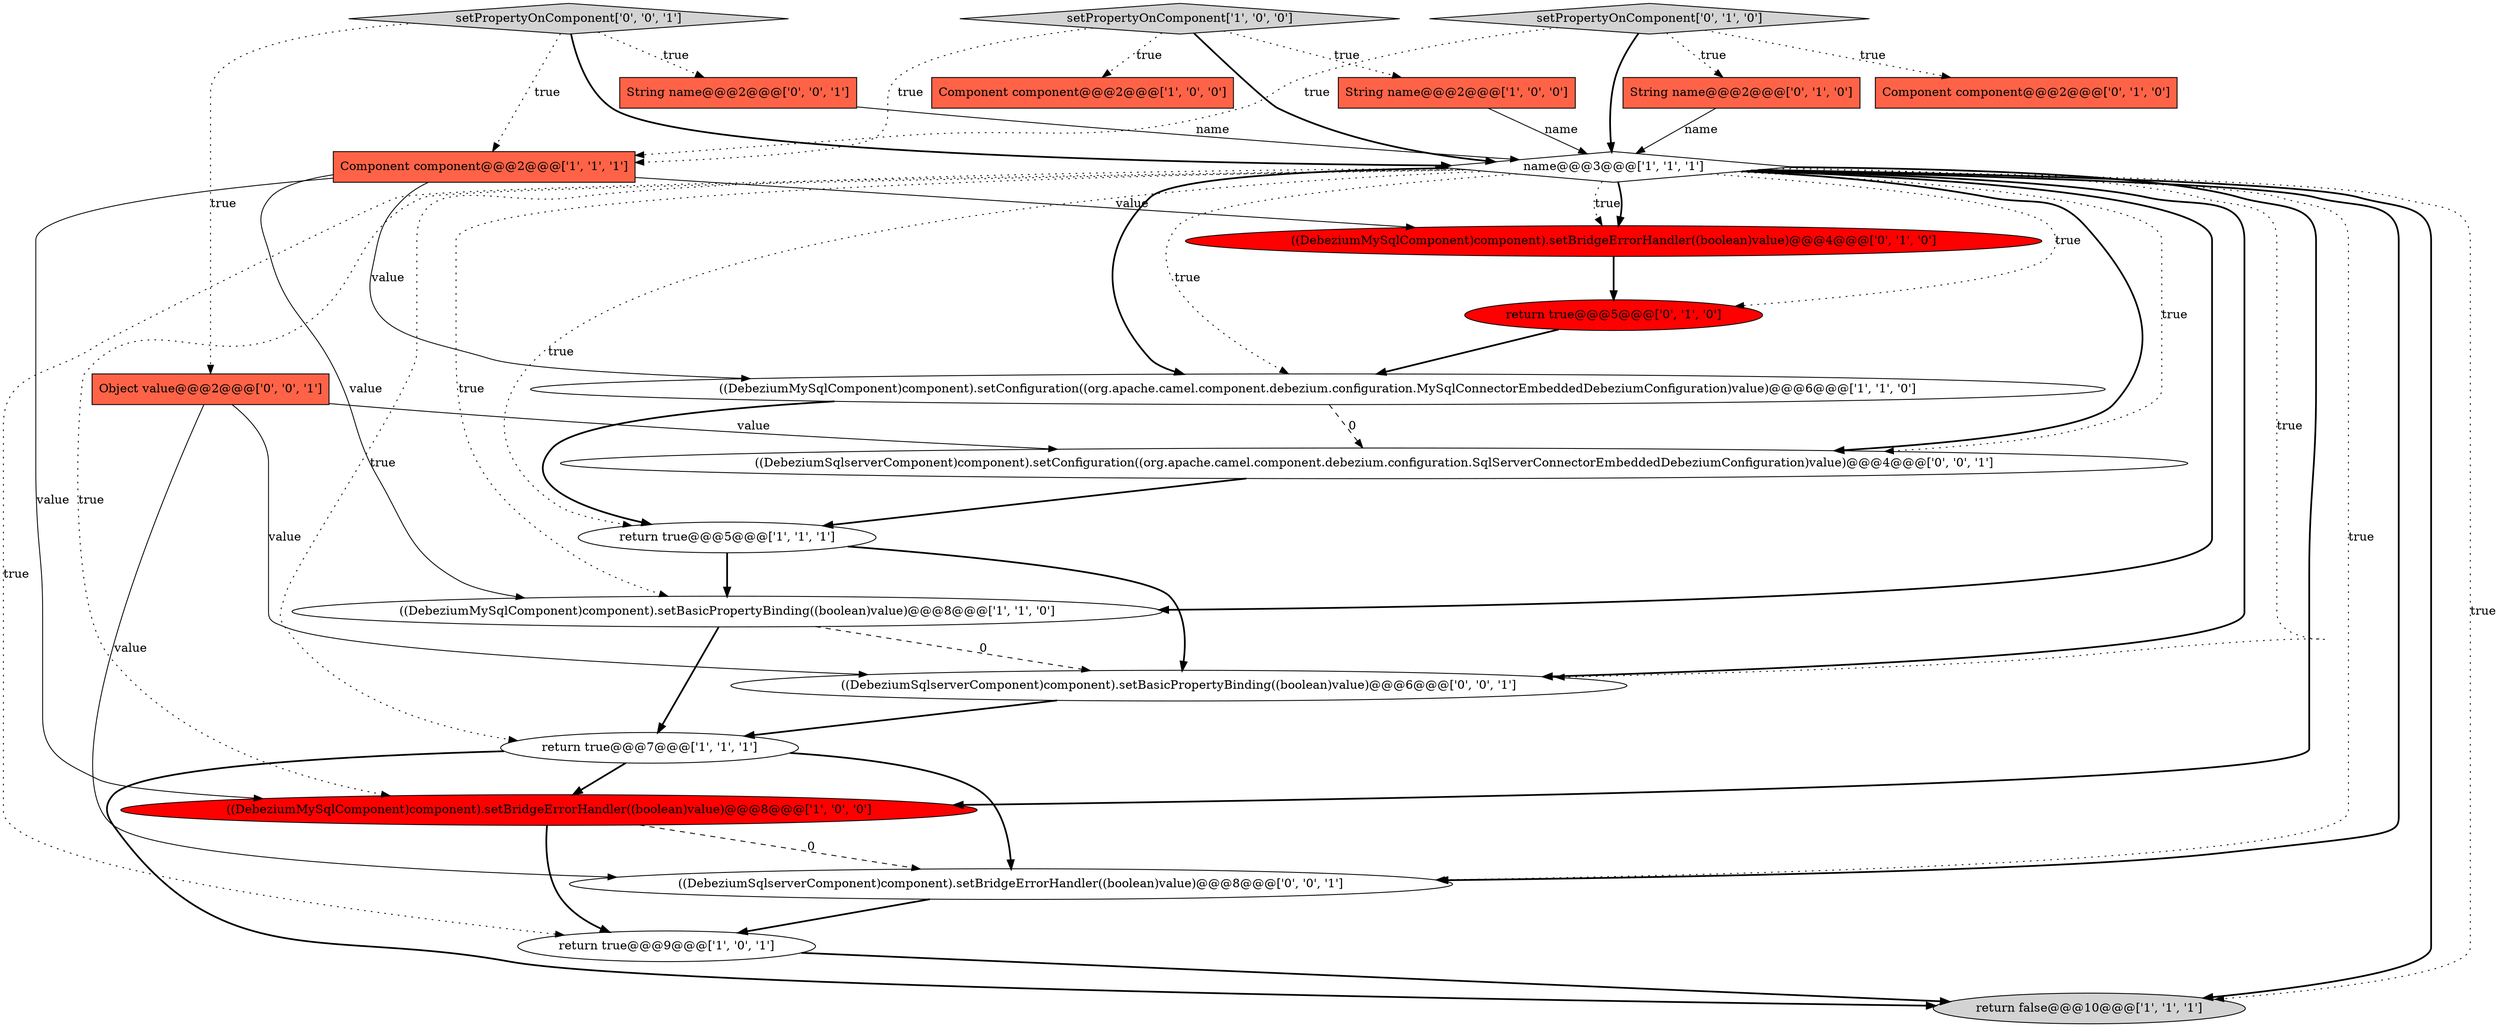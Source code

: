 digraph {
0 [style = filled, label = "name@@@3@@@['1', '1', '1']", fillcolor = white, shape = diamond image = "AAA0AAABBB1BBB"];
11 [style = filled, label = "return false@@@10@@@['1', '1', '1']", fillcolor = lightgray, shape = ellipse image = "AAA0AAABBB1BBB"];
1 [style = filled, label = "return true@@@5@@@['1', '1', '1']", fillcolor = white, shape = ellipse image = "AAA0AAABBB1BBB"];
8 [style = filled, label = "Component component@@@2@@@['1', '0', '0']", fillcolor = tomato, shape = box image = "AAA0AAABBB1BBB"];
3 [style = filled, label = "String name@@@2@@@['1', '0', '0']", fillcolor = tomato, shape = box image = "AAA0AAABBB1BBB"];
6 [style = filled, label = "setPropertyOnComponent['1', '0', '0']", fillcolor = lightgray, shape = diamond image = "AAA0AAABBB1BBB"];
18 [style = filled, label = "setPropertyOnComponent['0', '0', '1']", fillcolor = lightgray, shape = diamond image = "AAA0AAABBB3BBB"];
16 [style = filled, label = "setPropertyOnComponent['0', '1', '0']", fillcolor = lightgray, shape = diamond image = "AAA0AAABBB2BBB"];
17 [style = filled, label = "((DebeziumSqlserverComponent)component).setBasicPropertyBinding((boolean)value)@@@6@@@['0', '0', '1']", fillcolor = white, shape = ellipse image = "AAA0AAABBB3BBB"];
13 [style = filled, label = "Component component@@@2@@@['0', '1', '0']", fillcolor = tomato, shape = box image = "AAA0AAABBB2BBB"];
15 [style = filled, label = "((DebeziumMySqlComponent)component).setBridgeErrorHandler((boolean)value)@@@4@@@['0', '1', '0']", fillcolor = red, shape = ellipse image = "AAA1AAABBB2BBB"];
9 [style = filled, label = "((DebeziumMySqlComponent)component).setBridgeErrorHandler((boolean)value)@@@8@@@['1', '0', '0']", fillcolor = red, shape = ellipse image = "AAA1AAABBB1BBB"];
10 [style = filled, label = "Component component@@@2@@@['1', '1', '1']", fillcolor = tomato, shape = box image = "AAA0AAABBB1BBB"];
7 [style = filled, label = "((DebeziumMySqlComponent)component).setConfiguration((org.apache.camel.component.debezium.configuration.MySqlConnectorEmbeddedDebeziumConfiguration)value)@@@6@@@['1', '1', '0']", fillcolor = white, shape = ellipse image = "AAA0AAABBB1BBB"];
2 [style = filled, label = "return true@@@7@@@['1', '1', '1']", fillcolor = white, shape = ellipse image = "AAA0AAABBB1BBB"];
4 [style = filled, label = "((DebeziumMySqlComponent)component).setBasicPropertyBinding((boolean)value)@@@8@@@['1', '1', '0']", fillcolor = white, shape = ellipse image = "AAA0AAABBB1BBB"];
14 [style = filled, label = "String name@@@2@@@['0', '1', '0']", fillcolor = tomato, shape = box image = "AAA0AAABBB2BBB"];
5 [style = filled, label = "return true@@@9@@@['1', '0', '1']", fillcolor = white, shape = ellipse image = "AAA0AAABBB1BBB"];
22 [style = filled, label = "((DebeziumSqlserverComponent)component).setBridgeErrorHandler((boolean)value)@@@8@@@['0', '0', '1']", fillcolor = white, shape = ellipse image = "AAA0AAABBB3BBB"];
21 [style = filled, label = "Object value@@@2@@@['0', '0', '1']", fillcolor = tomato, shape = box image = "AAA0AAABBB3BBB"];
12 [style = filled, label = "return true@@@5@@@['0', '1', '0']", fillcolor = red, shape = ellipse image = "AAA1AAABBB2BBB"];
20 [style = filled, label = "String name@@@2@@@['0', '0', '1']", fillcolor = tomato, shape = box image = "AAA0AAABBB3BBB"];
19 [style = filled, label = "((DebeziumSqlserverComponent)component).setConfiguration((org.apache.camel.component.debezium.configuration.SqlServerConnectorEmbeddedDebeziumConfiguration)value)@@@4@@@['0', '0', '1']", fillcolor = white, shape = ellipse image = "AAA0AAABBB3BBB"];
21->17 [style = solid, label="value"];
0->12 [style = dotted, label="true"];
1->4 [style = bold, label=""];
0->9 [style = bold, label=""];
16->0 [style = bold, label=""];
7->1 [style = bold, label=""];
0->5 [style = dotted, label="true"];
16->13 [style = dotted, label="true"];
4->17 [style = dashed, label="0"];
0->19 [style = bold, label=""];
3->0 [style = solid, label="name"];
0->19 [style = dotted, label="true"];
0->15 [style = dotted, label="true"];
0->17 [style = bold, label=""];
0->4 [style = dotted, label="true"];
18->21 [style = dotted, label="true"];
0->11 [style = bold, label=""];
9->22 [style = dashed, label="0"];
6->0 [style = bold, label=""];
14->0 [style = solid, label="name"];
4->2 [style = bold, label=""];
21->22 [style = solid, label="value"];
18->20 [style = dotted, label="true"];
2->9 [style = bold, label=""];
21->19 [style = solid, label="value"];
16->10 [style = dotted, label="true"];
20->0 [style = solid, label="name"];
0->15 [style = bold, label=""];
12->7 [style = bold, label=""];
22->5 [style = bold, label=""];
1->17 [style = bold, label=""];
0->22 [style = dotted, label="true"];
0->7 [style = bold, label=""];
18->10 [style = dotted, label="true"];
6->10 [style = dotted, label="true"];
10->7 [style = solid, label="value"];
10->15 [style = solid, label="value"];
19->1 [style = bold, label=""];
17->2 [style = bold, label=""];
7->19 [style = dashed, label="0"];
0->4 [style = bold, label=""];
6->8 [style = dotted, label="true"];
0->22 [style = bold, label=""];
10->9 [style = solid, label="value"];
16->14 [style = dotted, label="true"];
10->4 [style = solid, label="value"];
9->5 [style = bold, label=""];
0->17 [style = dotted, label="true"];
5->11 [style = bold, label=""];
15->12 [style = bold, label=""];
0->2 [style = dotted, label="true"];
6->3 [style = dotted, label="true"];
2->22 [style = bold, label=""];
0->11 [style = dotted, label="true"];
0->9 [style = dotted, label="true"];
2->11 [style = bold, label=""];
18->0 [style = bold, label=""];
0->7 [style = dotted, label="true"];
0->1 [style = dotted, label="true"];
}
